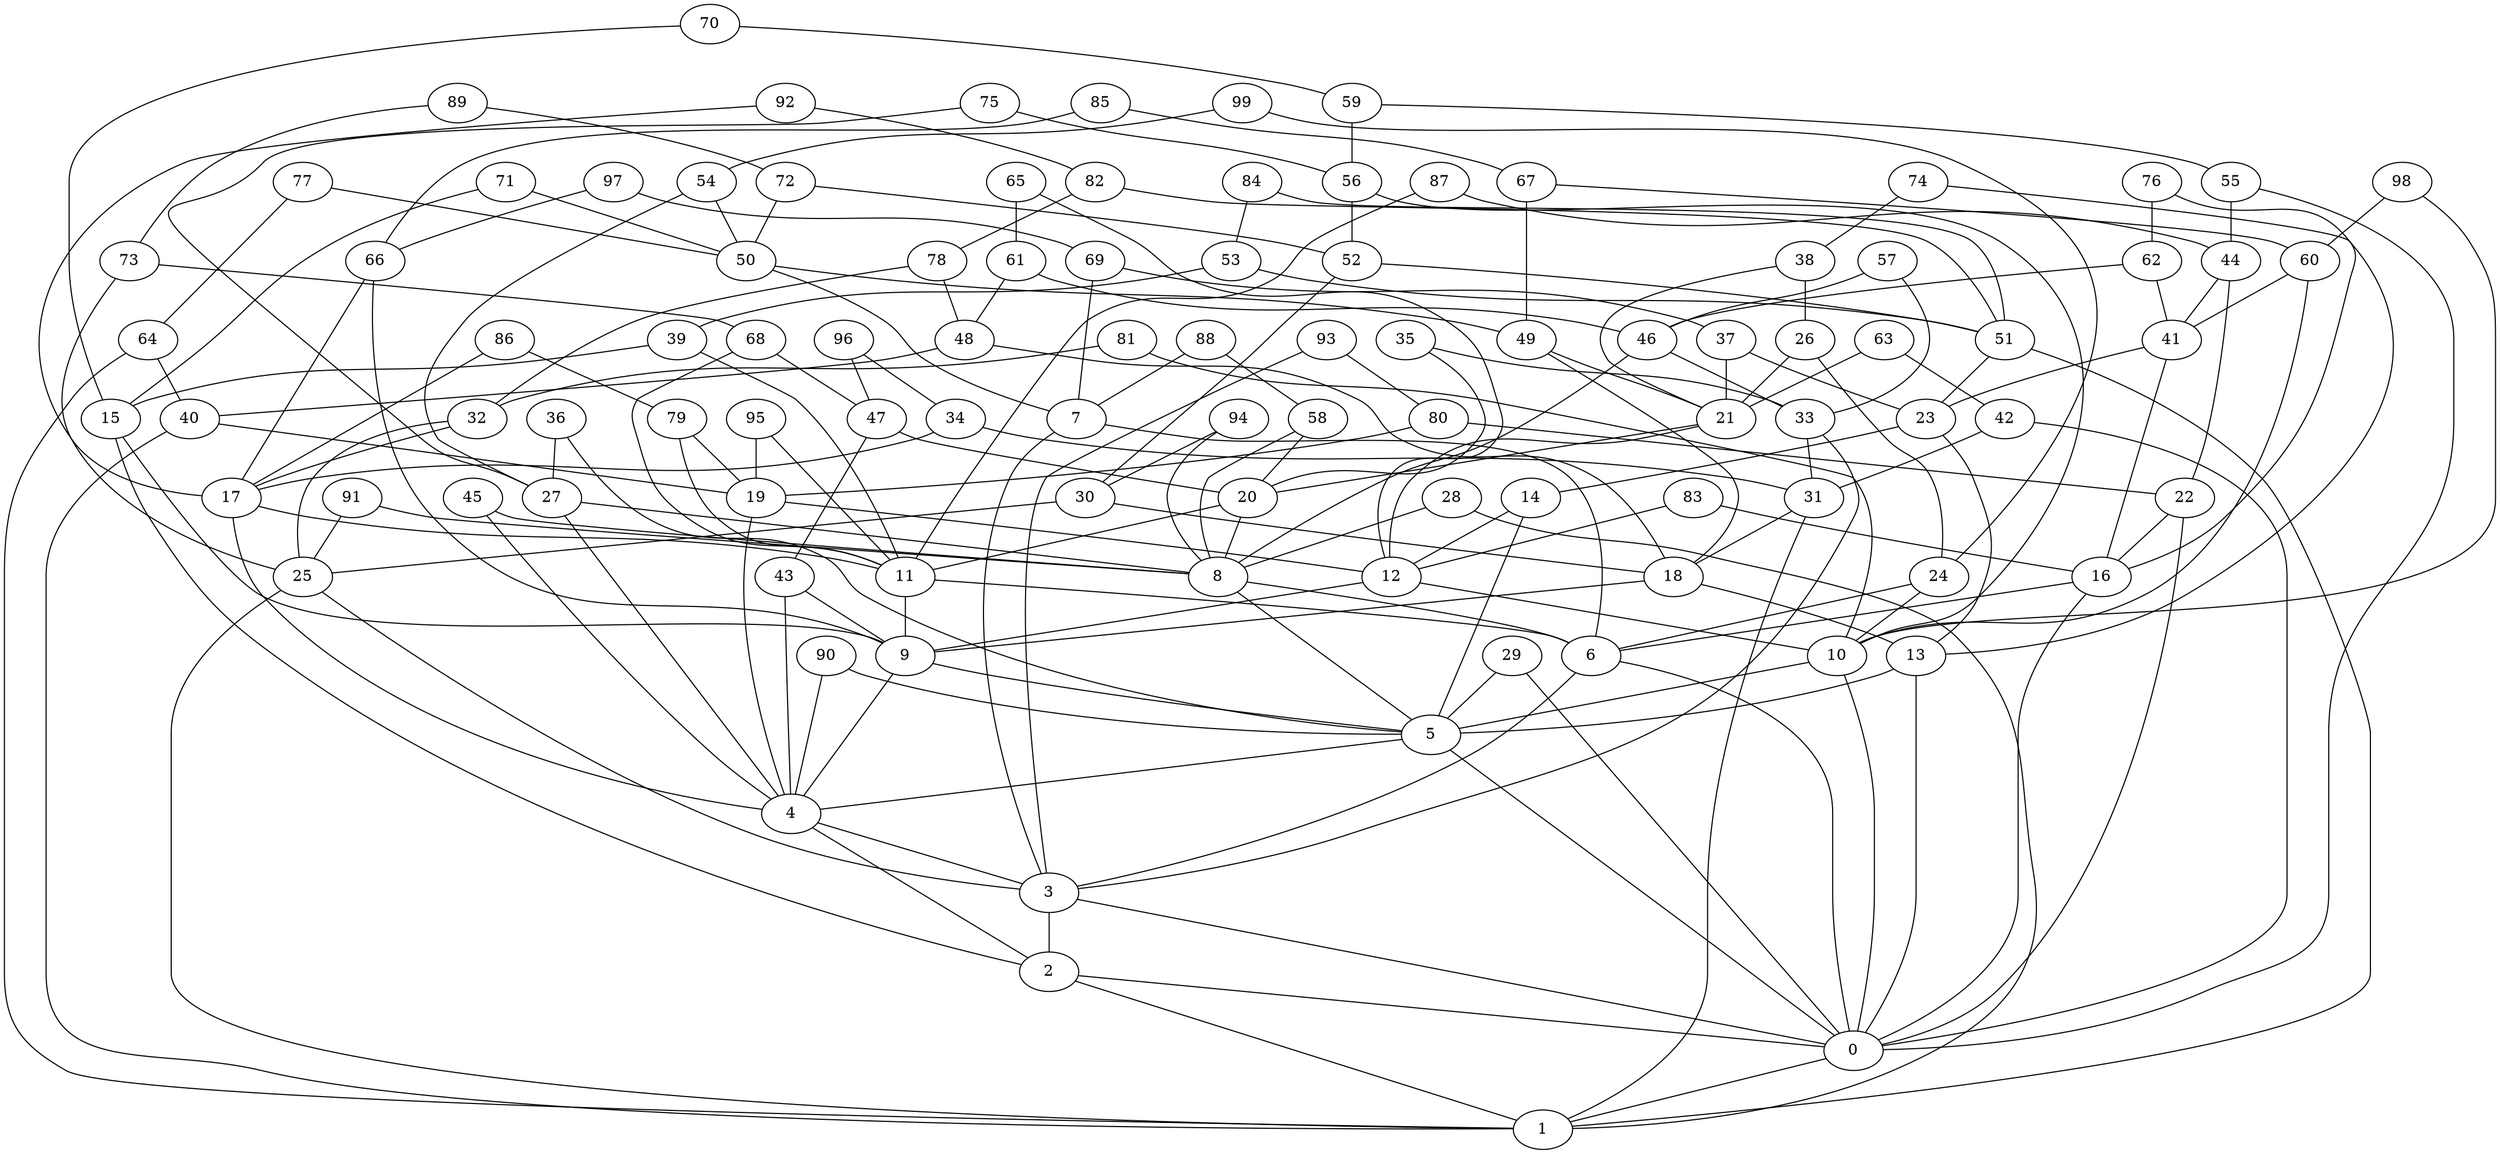 graph G {
  "0";
  "1";
  "2";
  "3";
  "4";
  "5";
  "6";
  "7";
  "8";
  "9";
  "10";
  "11";
  "12";
  "13";
  "14";
  "15";
  "16";
  "17";
  "18";
  "19";
  "20";
  "21";
  "22";
  "23";
  "24";
  "25";
  "26";
  "27";
  "28";
  "29";
  "30";
  "31";
  "32";
  "33";
  "34";
  "35";
  "36";
  "37";
  "38";
  "39";
  "40";
  "41";
  "42";
  "43";
  "44";
  "45";
  "46";
  "47";
  "48";
  "49";
  "50";
  "51";
  "52";
  "53";
  "54";
  "55";
  "56";
  "57";
  "58";
  "59";
  "60";
  "61";
  "62";
  "63";
  "64";
  "65";
  "66";
  "67";
  "68";
  "69";
  "70";
  "71";
  "72";
  "73";
  "74";
  "75";
  "76";
  "77";
  "78";
  "79";
  "80";
  "81";
  "82";
  "83";
  "84";
  "85";
  "86";
  "87";
  "88";
  "89";
  "90";
  "91";
  "92";
  "93";
  "94";
  "95";
  "96";
  "97";
  "98";
  "99";
    "31" -- "1";
    "32" -- "25";
    "46" -- "8";
    "9" -- "4";
    "40" -- "1";
    "39" -- "15";
    "98" -- "10";
    "10" -- "5";
    "5" -- "0";
    "57" -- "46";
    "37" -- "21";
    "47" -- "20";
    "44" -- "22";
    "87" -- "11";
    "11" -- "6";
    "26" -- "24";
    "59" -- "55";
    "22" -- "16";
    "54" -- "50";
    "99" -- "24";
    "6" -- "3";
    "51" -- "1";
    "4" -- "2";
    "53" -- "39";
    "16" -- "0";
    "33" -- "3";
    "82" -- "51";
    "88" -- "58";
    "78" -- "32";
    "58" -- "20";
    "97" -- "69";
    "74" -- "13";
    "71" -- "15";
    "36" -- "27";
    "44" -- "41";
    "76" -- "62";
    "54" -- "27";
    "91" -- "25";
    "30" -- "18";
    "56" -- "10";
    "55" -- "0";
    "14" -- "5";
    "33" -- "31";
    "12" -- "9";
    "96" -- "34";
    "42" -- "31";
    "61" -- "46";
    "99" -- "54";
    "84" -- "51";
    "43" -- "4";
    "69" -- "7";
    "28" -- "1";
    "39" -- "11";
    "52" -- "30";
    "68" -- "47";
    "70" -- "59";
    "84" -- "53";
    "2" -- "0";
    "35" -- "20";
    "50" -- "49";
    "27" -- "4";
    "98" -- "60";
    "45" -- "4";
    "27" -- "8";
    "24" -- "10";
    "23" -- "13";
    "91" -- "8";
    "35" -- "33";
    "83" -- "16";
    "45" -- "8";
    "77" -- "64";
    "92" -- "82";
    "89" -- "73";
    "52" -- "51";
    "69" -- "37";
    "66" -- "17";
    "80" -- "22";
    "9" -- "5";
    "60" -- "41";
    "68" -- "11";
    "72" -- "50";
    "20" -- "8";
    "32" -- "17";
    "81" -- "10";
    "76" -- "16";
    "75" -- "56";
    "21" -- "20";
    "65" -- "61";
    "62" -- "41";
    "23" -- "14";
    "38" -- "21";
    "48" -- "18";
    "70" -- "15";
    "18" -- "13";
    "34" -- "17";
    "15" -- "2";
    "25" -- "1";
    "95" -- "19";
    "40" -- "19";
    "59" -- "56";
    "65" -- "12";
    "7" -- "3";
    "24" -- "6";
    "19" -- "12";
    "13" -- "5";
    "66" -- "9";
    "83" -- "12";
    "25" -- "3";
    "63" -- "42";
    "37" -- "23";
    "50" -- "7";
    "49" -- "21";
    "12" -- "10";
    "64" -- "1";
    "79" -- "19";
    "20" -- "11";
    "87" -- "44";
    "29" -- "0";
    "8" -- "6";
    "78" -- "48";
    "21" -- "12";
    "38" -- "26";
    "17" -- "4";
    "85" -- "67";
    "60" -- "10";
    "2" -- "1";
    "90" -- "4";
    "13" -- "0";
    "22" -- "0";
    "36" -- "5";
    "51" -- "23";
    "63" -- "21";
    "43" -- "9";
    "95" -- "11";
    "14" -- "12";
    "47" -- "43";
    "46" -- "33";
    "26" -- "21";
    "19" -- "4";
    "55" -- "44";
    "71" -- "50";
    "93" -- "80";
    "6" -- "0";
    "3" -- "2";
    "18" -- "9";
    "86" -- "17";
    "29" -- "5";
    "28" -- "8";
    "79" -- "11";
    "42" -- "0";
    "97" -- "66";
    "4" -- "3";
    "53" -- "51";
    "41" -- "16";
    "57" -- "33";
    "58" -- "8";
    "11" -- "9";
    "17" -- "11";
    "94" -- "8";
    "94" -- "30";
    "74" -- "38";
    "5" -- "4";
    "67" -- "60";
    "31" -- "18";
    "82" -- "78";
    "72" -- "52";
    "0" -- "1";
    "34" -- "31";
    "49" -- "18";
    "10" -- "0";
    "62" -- "46";
    "73" -- "25";
    "67" -- "49";
    "64" -- "40";
    "81" -- "32";
    "7" -- "6";
    "16" -- "6";
    "86" -- "79";
    "30" -- "25";
    "56" -- "52";
    "88" -- "7";
    "89" -- "72";
    "8" -- "5";
    "75" -- "27";
    "77" -- "50";
    "3" -- "0";
    "15" -- "9";
    "48" -- "40";
    "80" -- "19";
    "61" -- "48";
    "93" -- "3";
    "41" -- "23";
    "90" -- "5";
    "73" -- "68";
    "92" -- "17";
    "96" -- "47";
    "85" -- "66";
}
